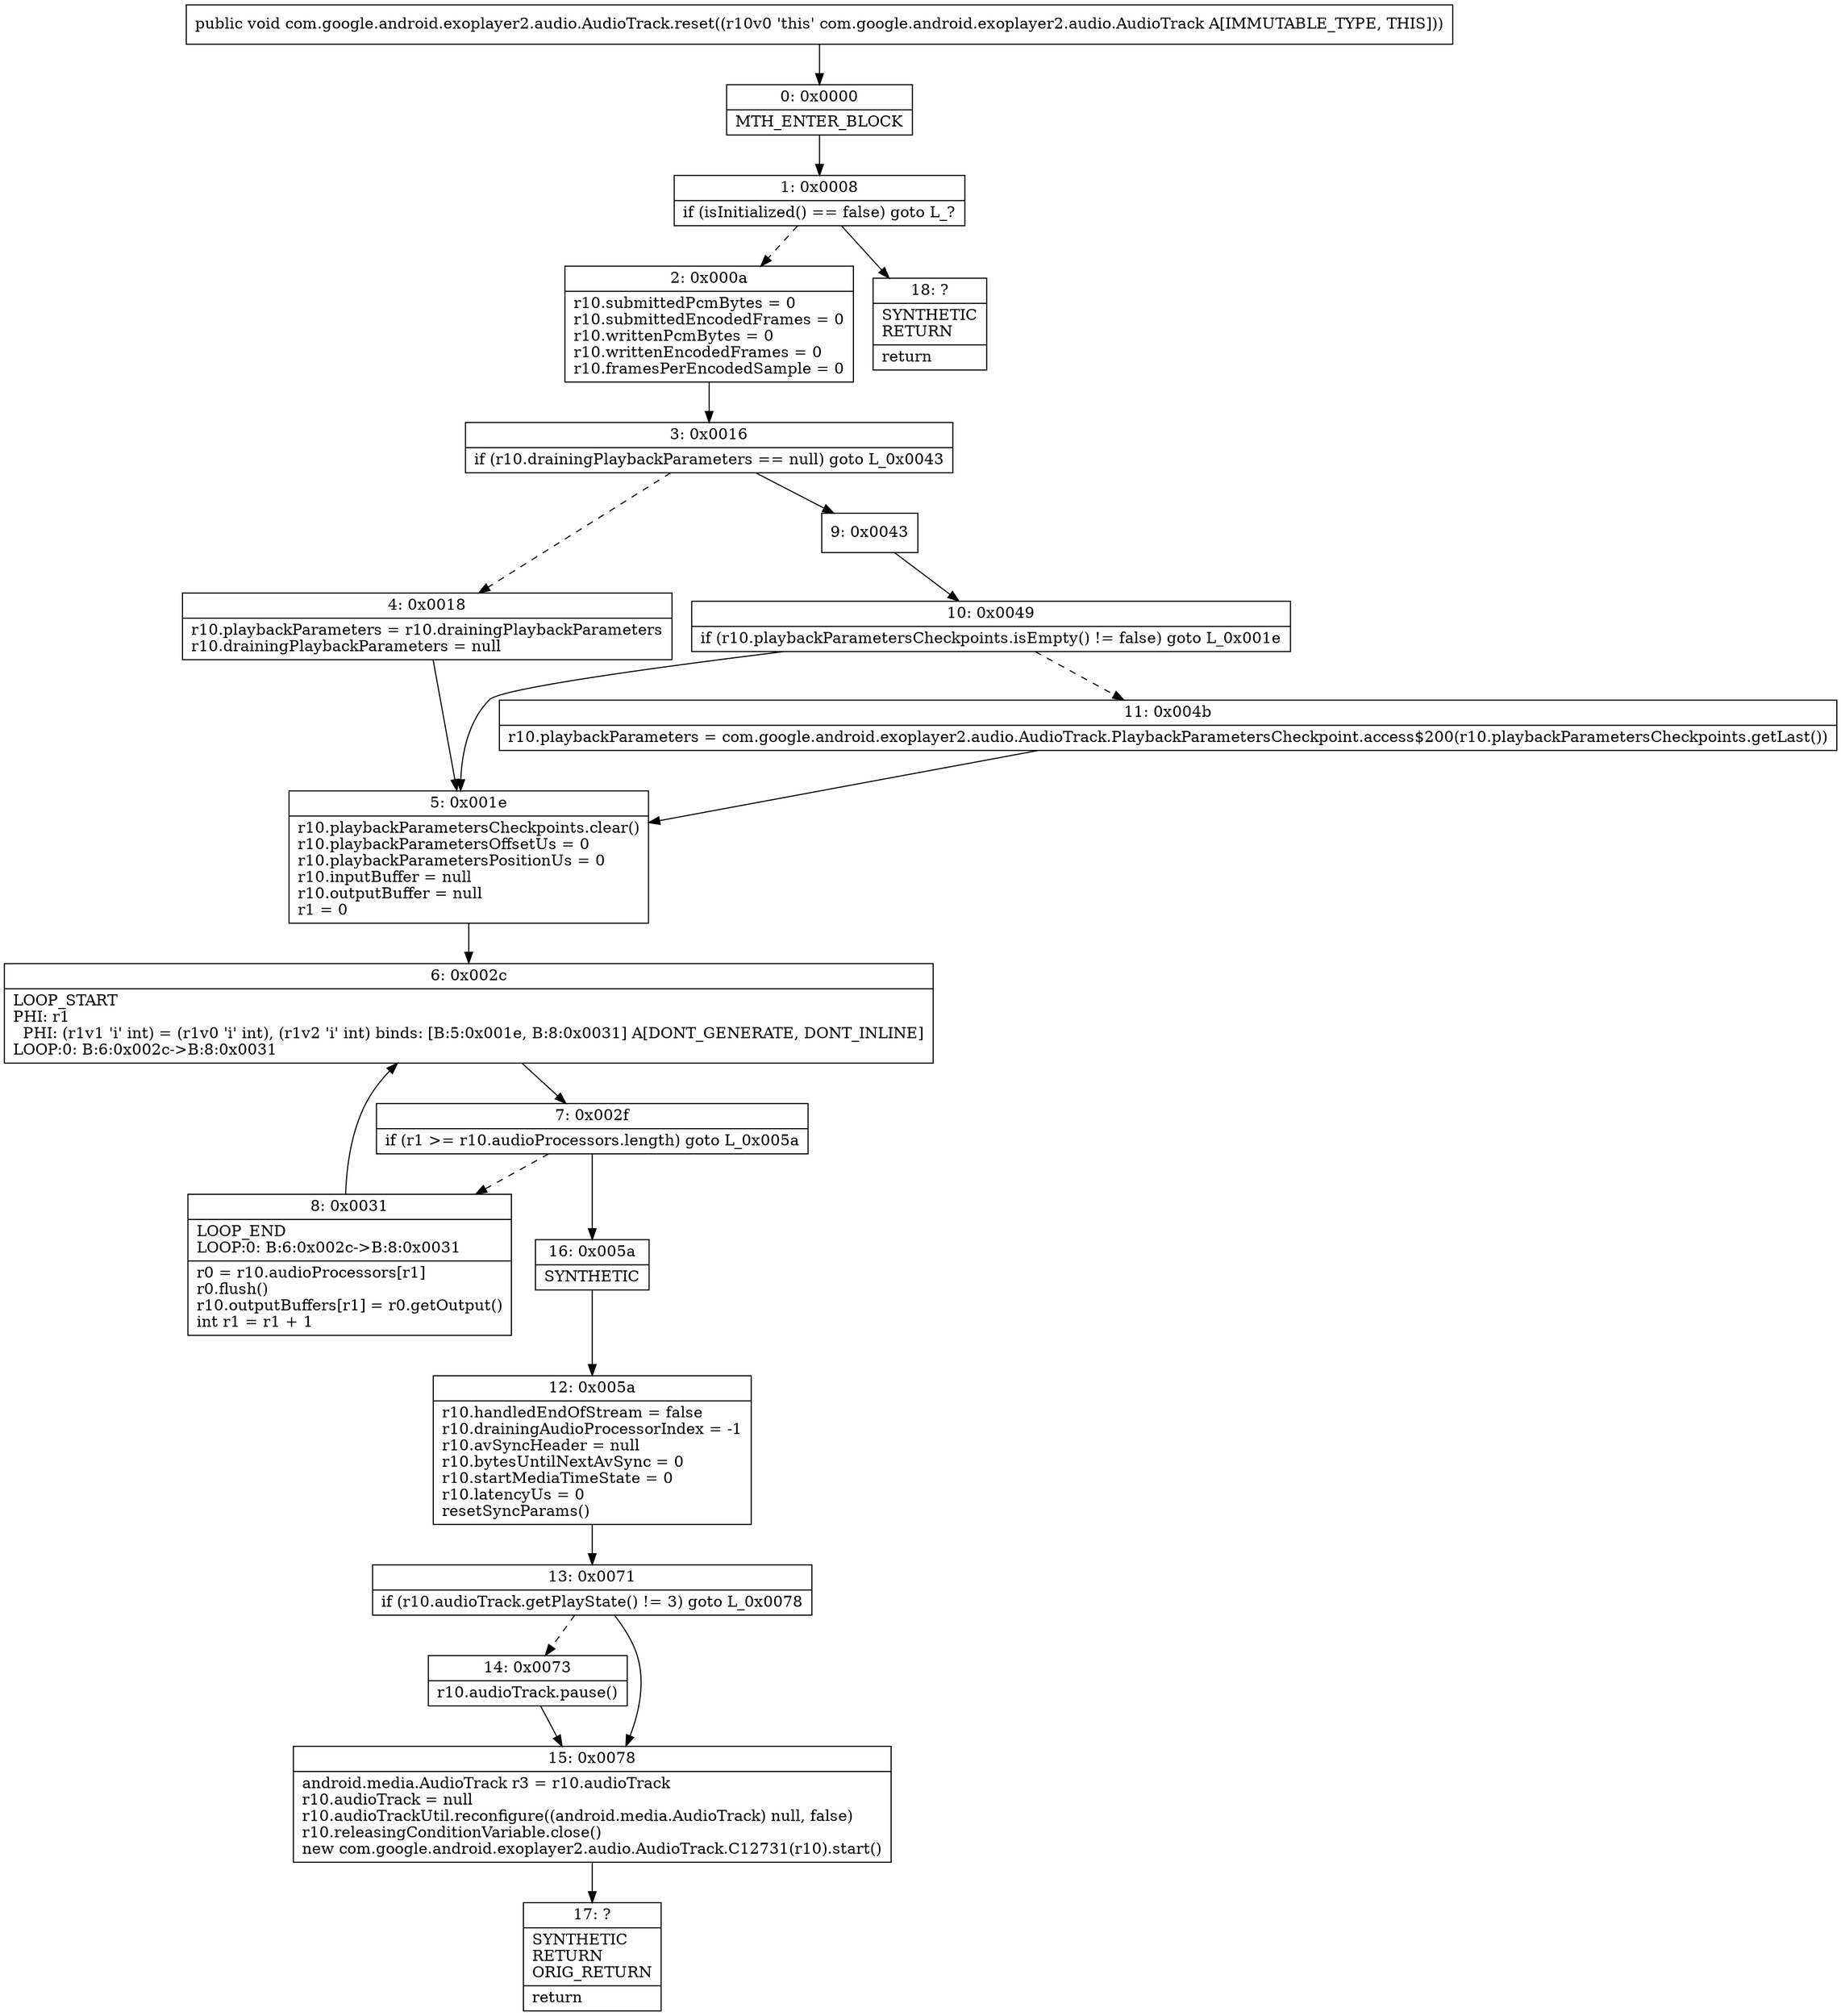 digraph "CFG forcom.google.android.exoplayer2.audio.AudioTrack.reset()V" {
Node_0 [shape=record,label="{0\:\ 0x0000|MTH_ENTER_BLOCK\l}"];
Node_1 [shape=record,label="{1\:\ 0x0008|if (isInitialized() == false) goto L_?\l}"];
Node_2 [shape=record,label="{2\:\ 0x000a|r10.submittedPcmBytes = 0\lr10.submittedEncodedFrames = 0\lr10.writtenPcmBytes = 0\lr10.writtenEncodedFrames = 0\lr10.framesPerEncodedSample = 0\l}"];
Node_3 [shape=record,label="{3\:\ 0x0016|if (r10.drainingPlaybackParameters == null) goto L_0x0043\l}"];
Node_4 [shape=record,label="{4\:\ 0x0018|r10.playbackParameters = r10.drainingPlaybackParameters\lr10.drainingPlaybackParameters = null\l}"];
Node_5 [shape=record,label="{5\:\ 0x001e|r10.playbackParametersCheckpoints.clear()\lr10.playbackParametersOffsetUs = 0\lr10.playbackParametersPositionUs = 0\lr10.inputBuffer = null\lr10.outputBuffer = null\lr1 = 0\l}"];
Node_6 [shape=record,label="{6\:\ 0x002c|LOOP_START\lPHI: r1 \l  PHI: (r1v1 'i' int) = (r1v0 'i' int), (r1v2 'i' int) binds: [B:5:0x001e, B:8:0x0031] A[DONT_GENERATE, DONT_INLINE]\lLOOP:0: B:6:0x002c\-\>B:8:0x0031\l}"];
Node_7 [shape=record,label="{7\:\ 0x002f|if (r1 \>= r10.audioProcessors.length) goto L_0x005a\l}"];
Node_8 [shape=record,label="{8\:\ 0x0031|LOOP_END\lLOOP:0: B:6:0x002c\-\>B:8:0x0031\l|r0 = r10.audioProcessors[r1]\lr0.flush()\lr10.outputBuffers[r1] = r0.getOutput()\lint r1 = r1 + 1\l}"];
Node_9 [shape=record,label="{9\:\ 0x0043}"];
Node_10 [shape=record,label="{10\:\ 0x0049|if (r10.playbackParametersCheckpoints.isEmpty() != false) goto L_0x001e\l}"];
Node_11 [shape=record,label="{11\:\ 0x004b|r10.playbackParameters = com.google.android.exoplayer2.audio.AudioTrack.PlaybackParametersCheckpoint.access$200(r10.playbackParametersCheckpoints.getLast())\l}"];
Node_12 [shape=record,label="{12\:\ 0x005a|r10.handledEndOfStream = false\lr10.drainingAudioProcessorIndex = \-1\lr10.avSyncHeader = null\lr10.bytesUntilNextAvSync = 0\lr10.startMediaTimeState = 0\lr10.latencyUs = 0\lresetSyncParams()\l}"];
Node_13 [shape=record,label="{13\:\ 0x0071|if (r10.audioTrack.getPlayState() != 3) goto L_0x0078\l}"];
Node_14 [shape=record,label="{14\:\ 0x0073|r10.audioTrack.pause()\l}"];
Node_15 [shape=record,label="{15\:\ 0x0078|android.media.AudioTrack r3 = r10.audioTrack\lr10.audioTrack = null\lr10.audioTrackUtil.reconfigure((android.media.AudioTrack) null, false)\lr10.releasingConditionVariable.close()\lnew com.google.android.exoplayer2.audio.AudioTrack.C12731(r10).start()\l}"];
Node_16 [shape=record,label="{16\:\ 0x005a|SYNTHETIC\l}"];
Node_17 [shape=record,label="{17\:\ ?|SYNTHETIC\lRETURN\lORIG_RETURN\l|return\l}"];
Node_18 [shape=record,label="{18\:\ ?|SYNTHETIC\lRETURN\l|return\l}"];
MethodNode[shape=record,label="{public void com.google.android.exoplayer2.audio.AudioTrack.reset((r10v0 'this' com.google.android.exoplayer2.audio.AudioTrack A[IMMUTABLE_TYPE, THIS])) }"];
MethodNode -> Node_0;
Node_0 -> Node_1;
Node_1 -> Node_2[style=dashed];
Node_1 -> Node_18;
Node_2 -> Node_3;
Node_3 -> Node_4[style=dashed];
Node_3 -> Node_9;
Node_4 -> Node_5;
Node_5 -> Node_6;
Node_6 -> Node_7;
Node_7 -> Node_8[style=dashed];
Node_7 -> Node_16;
Node_8 -> Node_6;
Node_9 -> Node_10;
Node_10 -> Node_5;
Node_10 -> Node_11[style=dashed];
Node_11 -> Node_5;
Node_12 -> Node_13;
Node_13 -> Node_14[style=dashed];
Node_13 -> Node_15;
Node_14 -> Node_15;
Node_15 -> Node_17;
Node_16 -> Node_12;
}

